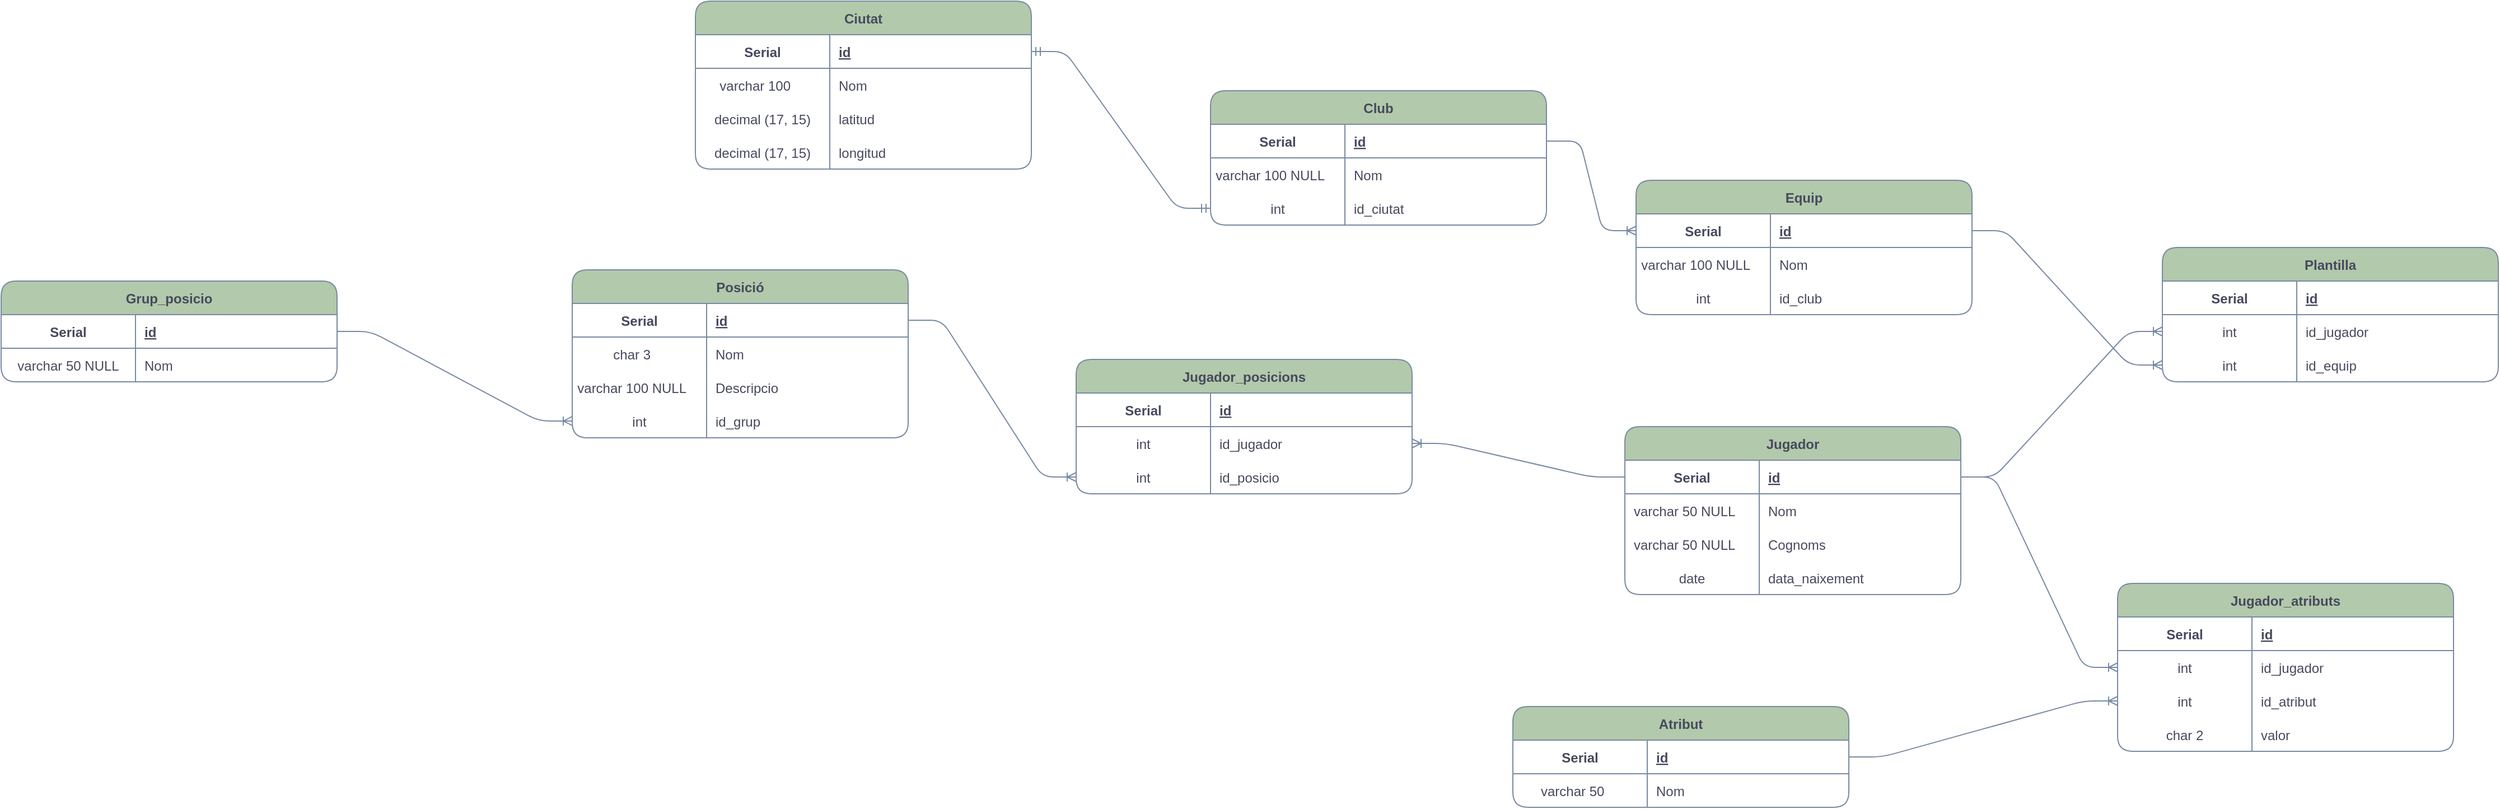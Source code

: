 <mxfile version="19.0.3" type="device"><diagram id="iE8x549Z-efhodYM-WQw" name="Pàgina-1"><mxGraphModel dx="3327" dy="1011" grid="1" gridSize="10" guides="1" tooltips="1" connect="1" arrows="1" fold="1" page="1" pageScale="1" pageWidth="827" pageHeight="1169" math="0" shadow="0"><root><mxCell id="0"/><mxCell id="1" parent="0"/><mxCell id="2q3N7xrYJSlk3j3E8uGg-1" value="Jugador" style="shape=table;startSize=30;container=1;collapsible=1;childLayout=tableLayout;fixedRows=1;rowLines=0;fontStyle=1;align=center;resizeLast=1;fillColor=#B2C9AB;strokeColor=#788AA3;fontColor=#46495D;rounded=1;" parent="1" vertex="1"><mxGeometry x="10" y="420" width="300" height="150" as="geometry"><mxRectangle x="80" y="80" width="80" height="30" as="alternateBounds"/></mxGeometry></mxCell><mxCell id="2q3N7xrYJSlk3j3E8uGg-2" value="" style="shape=tableRow;horizontal=0;startSize=0;swimlaneHead=0;swimlaneBody=0;fillColor=none;collapsible=0;dropTarget=0;points=[[0,0.5],[1,0.5]];portConstraint=eastwest;top=0;left=0;right=0;bottom=1;strokeColor=#788AA3;fontColor=#46495D;rounded=1;" parent="2q3N7xrYJSlk3j3E8uGg-1" vertex="1"><mxGeometry y="30" width="300" height="30" as="geometry"/></mxCell><mxCell id="2q3N7xrYJSlk3j3E8uGg-3" value="Serial" style="shape=partialRectangle;connectable=0;fillColor=none;top=0;left=0;bottom=0;right=0;fontStyle=1;overflow=hidden;strokeColor=#788AA3;fontColor=#46495D;rounded=1;" parent="2q3N7xrYJSlk3j3E8uGg-2" vertex="1"><mxGeometry width="120" height="30" as="geometry"><mxRectangle width="120" height="30" as="alternateBounds"/></mxGeometry></mxCell><mxCell id="2q3N7xrYJSlk3j3E8uGg-4" value="id" style="shape=partialRectangle;connectable=0;fillColor=none;top=0;left=0;bottom=0;right=0;align=left;spacingLeft=6;fontStyle=5;overflow=hidden;strokeColor=#788AA3;fontColor=#46495D;rounded=1;" parent="2q3N7xrYJSlk3j3E8uGg-2" vertex="1"><mxGeometry x="120" width="180" height="30" as="geometry"><mxRectangle width="180" height="30" as="alternateBounds"/></mxGeometry></mxCell><mxCell id="2q3N7xrYJSlk3j3E8uGg-5" value="" style="shape=tableRow;horizontal=0;startSize=0;swimlaneHead=0;swimlaneBody=0;fillColor=none;collapsible=0;dropTarget=0;points=[[0,0.5],[1,0.5]];portConstraint=eastwest;top=0;left=0;right=0;bottom=0;strokeColor=#788AA3;fontColor=#46495D;rounded=1;" parent="2q3N7xrYJSlk3j3E8uGg-1" vertex="1"><mxGeometry y="60" width="300" height="30" as="geometry"/></mxCell><mxCell id="2q3N7xrYJSlk3j3E8uGg-6" value="varchar 50 NULL    " style="shape=partialRectangle;connectable=0;fillColor=none;top=0;left=0;bottom=0;right=0;editable=1;overflow=hidden;strokeColor=#788AA3;fontColor=#46495D;rounded=1;" parent="2q3N7xrYJSlk3j3E8uGg-5" vertex="1"><mxGeometry width="120" height="30" as="geometry"><mxRectangle width="120" height="30" as="alternateBounds"/></mxGeometry></mxCell><mxCell id="2q3N7xrYJSlk3j3E8uGg-7" value="Nom" style="shape=partialRectangle;connectable=0;fillColor=none;top=0;left=0;bottom=0;right=0;align=left;spacingLeft=6;overflow=hidden;strokeColor=#788AA3;fontColor=#46495D;rounded=1;" parent="2q3N7xrYJSlk3j3E8uGg-5" vertex="1"><mxGeometry x="120" width="180" height="30" as="geometry"><mxRectangle width="180" height="30" as="alternateBounds"/></mxGeometry></mxCell><mxCell id="2q3N7xrYJSlk3j3E8uGg-8" value="" style="shape=tableRow;horizontal=0;startSize=0;swimlaneHead=0;swimlaneBody=0;fillColor=none;collapsible=0;dropTarget=0;points=[[0,0.5],[1,0.5]];portConstraint=eastwest;top=0;left=0;right=0;bottom=0;strokeColor=#788AA3;fontColor=#46495D;rounded=1;" parent="2q3N7xrYJSlk3j3E8uGg-1" vertex="1"><mxGeometry y="90" width="300" height="30" as="geometry"/></mxCell><mxCell id="2q3N7xrYJSlk3j3E8uGg-9" value="varchar 50 NULL    " style="shape=partialRectangle;connectable=0;fillColor=none;top=0;left=0;bottom=0;right=0;editable=1;overflow=hidden;strokeColor=#788AA3;fontColor=#46495D;rounded=1;" parent="2q3N7xrYJSlk3j3E8uGg-8" vertex="1"><mxGeometry width="120" height="30" as="geometry"><mxRectangle width="120" height="30" as="alternateBounds"/></mxGeometry></mxCell><mxCell id="2q3N7xrYJSlk3j3E8uGg-10" value="Cognoms" style="shape=partialRectangle;connectable=0;fillColor=none;top=0;left=0;bottom=0;right=0;align=left;spacingLeft=6;overflow=hidden;strokeColor=#788AA3;fontColor=#46495D;rounded=1;" parent="2q3N7xrYJSlk3j3E8uGg-8" vertex="1"><mxGeometry x="120" width="180" height="30" as="geometry"><mxRectangle width="180" height="30" as="alternateBounds"/></mxGeometry></mxCell><mxCell id="2q3N7xrYJSlk3j3E8uGg-20" value="" style="shape=tableRow;horizontal=0;startSize=0;swimlaneHead=0;swimlaneBody=0;fillColor=none;collapsible=0;dropTarget=0;points=[[0,0.5],[1,0.5]];portConstraint=eastwest;top=0;left=0;right=0;bottom=0;strokeColor=#788AA3;fontColor=#46495D;rounded=1;" parent="2q3N7xrYJSlk3j3E8uGg-1" vertex="1"><mxGeometry y="120" width="300" height="30" as="geometry"/></mxCell><mxCell id="2q3N7xrYJSlk3j3E8uGg-21" value="date" style="shape=partialRectangle;connectable=0;fillColor=none;top=0;left=0;bottom=0;right=0;editable=1;overflow=hidden;strokeColor=#788AA3;fontColor=#46495D;rounded=1;" parent="2q3N7xrYJSlk3j3E8uGg-20" vertex="1"><mxGeometry width="120" height="30" as="geometry"><mxRectangle width="120" height="30" as="alternateBounds"/></mxGeometry></mxCell><mxCell id="2q3N7xrYJSlk3j3E8uGg-22" value="data_naixement" style="shape=partialRectangle;connectable=0;fillColor=none;top=0;left=0;bottom=0;right=0;align=left;spacingLeft=6;overflow=hidden;strokeColor=#788AA3;fontColor=#46495D;rounded=1;" parent="2q3N7xrYJSlk3j3E8uGg-20" vertex="1"><mxGeometry x="120" width="180" height="30" as="geometry"><mxRectangle width="180" height="30" as="alternateBounds"/></mxGeometry></mxCell><mxCell id="2q3N7xrYJSlk3j3E8uGg-39" value="Equip" style="shape=table;startSize=30;container=1;collapsible=1;childLayout=tableLayout;fixedRows=1;rowLines=0;fontStyle=1;align=center;resizeLast=1;fillColor=#B2C9AB;strokeColor=#788AA3;fontColor=#46495D;rounded=1;" parent="1" vertex="1"><mxGeometry x="20" y="200" width="300" height="120" as="geometry"><mxRectangle x="80" y="80" width="80" height="30" as="alternateBounds"/></mxGeometry></mxCell><mxCell id="2q3N7xrYJSlk3j3E8uGg-40" value="" style="shape=tableRow;horizontal=0;startSize=0;swimlaneHead=0;swimlaneBody=0;fillColor=none;collapsible=0;dropTarget=0;points=[[0,0.5],[1,0.5]];portConstraint=eastwest;top=0;left=0;right=0;bottom=1;strokeColor=#788AA3;fontColor=#46495D;rounded=1;" parent="2q3N7xrYJSlk3j3E8uGg-39" vertex="1"><mxGeometry y="30" width="300" height="30" as="geometry"/></mxCell><mxCell id="2q3N7xrYJSlk3j3E8uGg-41" value="Serial" style="shape=partialRectangle;connectable=0;fillColor=none;top=0;left=0;bottom=0;right=0;fontStyle=1;overflow=hidden;strokeColor=#788AA3;fontColor=#46495D;rounded=1;" parent="2q3N7xrYJSlk3j3E8uGg-40" vertex="1"><mxGeometry width="120" height="30" as="geometry"><mxRectangle width="120" height="30" as="alternateBounds"/></mxGeometry></mxCell><mxCell id="2q3N7xrYJSlk3j3E8uGg-42" value="id" style="shape=partialRectangle;connectable=0;fillColor=none;top=0;left=0;bottom=0;right=0;align=left;spacingLeft=6;fontStyle=5;overflow=hidden;strokeColor=#788AA3;fontColor=#46495D;rounded=1;" parent="2q3N7xrYJSlk3j3E8uGg-40" vertex="1"><mxGeometry x="120" width="180" height="30" as="geometry"><mxRectangle width="180" height="30" as="alternateBounds"/></mxGeometry></mxCell><mxCell id="2q3N7xrYJSlk3j3E8uGg-43" value="" style="shape=tableRow;horizontal=0;startSize=0;swimlaneHead=0;swimlaneBody=0;fillColor=none;collapsible=0;dropTarget=0;points=[[0,0.5],[1,0.5]];portConstraint=eastwest;top=0;left=0;right=0;bottom=0;strokeColor=#788AA3;fontColor=#46495D;rounded=1;" parent="2q3N7xrYJSlk3j3E8uGg-39" vertex="1"><mxGeometry y="60" width="300" height="30" as="geometry"/></mxCell><mxCell id="2q3N7xrYJSlk3j3E8uGg-44" value="varchar 100 NULL    " style="shape=partialRectangle;connectable=0;fillColor=none;top=0;left=0;bottom=0;right=0;editable=1;overflow=hidden;strokeColor=#788AA3;fontColor=#46495D;rounded=1;" parent="2q3N7xrYJSlk3j3E8uGg-43" vertex="1"><mxGeometry width="120" height="30" as="geometry"><mxRectangle width="120" height="30" as="alternateBounds"/></mxGeometry></mxCell><mxCell id="2q3N7xrYJSlk3j3E8uGg-45" value="Nom" style="shape=partialRectangle;connectable=0;fillColor=none;top=0;left=0;bottom=0;right=0;align=left;spacingLeft=6;overflow=hidden;strokeColor=#788AA3;fontColor=#46495D;rounded=1;" parent="2q3N7xrYJSlk3j3E8uGg-43" vertex="1"><mxGeometry x="120" width="180" height="30" as="geometry"><mxRectangle width="180" height="30" as="alternateBounds"/></mxGeometry></mxCell><mxCell id="2q3N7xrYJSlk3j3E8uGg-46" value="" style="shape=tableRow;horizontal=0;startSize=0;swimlaneHead=0;swimlaneBody=0;fillColor=none;collapsible=0;dropTarget=0;points=[[0,0.5],[1,0.5]];portConstraint=eastwest;top=0;left=0;right=0;bottom=0;strokeColor=#788AA3;fontColor=#46495D;rounded=1;" parent="2q3N7xrYJSlk3j3E8uGg-39" vertex="1"><mxGeometry y="90" width="300" height="30" as="geometry"/></mxCell><mxCell id="2q3N7xrYJSlk3j3E8uGg-47" value="int" style="shape=partialRectangle;connectable=0;fillColor=none;top=0;left=0;bottom=0;right=0;editable=1;overflow=hidden;strokeColor=#788AA3;fontColor=#46495D;rounded=1;" parent="2q3N7xrYJSlk3j3E8uGg-46" vertex="1"><mxGeometry width="120" height="30" as="geometry"><mxRectangle width="120" height="30" as="alternateBounds"/></mxGeometry></mxCell><mxCell id="2q3N7xrYJSlk3j3E8uGg-48" value="id_club" style="shape=partialRectangle;connectable=0;fillColor=none;top=0;left=0;bottom=0;right=0;align=left;spacingLeft=6;overflow=hidden;strokeColor=#788AA3;fontColor=#46495D;rounded=1;" parent="2q3N7xrYJSlk3j3E8uGg-46" vertex="1"><mxGeometry x="120" width="180" height="30" as="geometry"><mxRectangle width="180" height="30" as="alternateBounds"/></mxGeometry></mxCell><mxCell id="2q3N7xrYJSlk3j3E8uGg-55" value="Club" style="shape=table;startSize=30;container=1;collapsible=1;childLayout=tableLayout;fixedRows=1;rowLines=0;fontStyle=1;align=center;resizeLast=1;fillColor=#B2C9AB;strokeColor=#788AA3;fontColor=#46495D;rounded=1;" parent="1" vertex="1"><mxGeometry x="-360" y="120" width="300" height="120" as="geometry"><mxRectangle x="80" y="80" width="80" height="30" as="alternateBounds"/></mxGeometry></mxCell><mxCell id="2q3N7xrYJSlk3j3E8uGg-56" value="" style="shape=tableRow;horizontal=0;startSize=0;swimlaneHead=0;swimlaneBody=0;fillColor=none;collapsible=0;dropTarget=0;points=[[0,0.5],[1,0.5]];portConstraint=eastwest;top=0;left=0;right=0;bottom=1;strokeColor=#788AA3;fontColor=#46495D;rounded=1;" parent="2q3N7xrYJSlk3j3E8uGg-55" vertex="1"><mxGeometry y="30" width="300" height="30" as="geometry"/></mxCell><mxCell id="2q3N7xrYJSlk3j3E8uGg-57" value="Serial" style="shape=partialRectangle;connectable=0;fillColor=none;top=0;left=0;bottom=0;right=0;fontStyle=1;overflow=hidden;strokeColor=#788AA3;fontColor=#46495D;rounded=1;" parent="2q3N7xrYJSlk3j3E8uGg-56" vertex="1"><mxGeometry width="120" height="30" as="geometry"><mxRectangle width="120" height="30" as="alternateBounds"/></mxGeometry></mxCell><mxCell id="2q3N7xrYJSlk3j3E8uGg-58" value="id" style="shape=partialRectangle;connectable=0;fillColor=none;top=0;left=0;bottom=0;right=0;align=left;spacingLeft=6;fontStyle=5;overflow=hidden;strokeColor=#788AA3;fontColor=#46495D;rounded=1;" parent="2q3N7xrYJSlk3j3E8uGg-56" vertex="1"><mxGeometry x="120" width="180" height="30" as="geometry"><mxRectangle width="180" height="30" as="alternateBounds"/></mxGeometry></mxCell><mxCell id="2q3N7xrYJSlk3j3E8uGg-59" value="" style="shape=tableRow;horizontal=0;startSize=0;swimlaneHead=0;swimlaneBody=0;fillColor=none;collapsible=0;dropTarget=0;points=[[0,0.5],[1,0.5]];portConstraint=eastwest;top=0;left=0;right=0;bottom=0;strokeColor=#788AA3;fontColor=#46495D;rounded=1;" parent="2q3N7xrYJSlk3j3E8uGg-55" vertex="1"><mxGeometry y="60" width="300" height="30" as="geometry"/></mxCell><mxCell id="2q3N7xrYJSlk3j3E8uGg-60" value="varchar 100 NULL    " style="shape=partialRectangle;connectable=0;fillColor=none;top=0;left=0;bottom=0;right=0;editable=1;overflow=hidden;strokeColor=#788AA3;fontColor=#46495D;rounded=1;" parent="2q3N7xrYJSlk3j3E8uGg-59" vertex="1"><mxGeometry width="120" height="30" as="geometry"><mxRectangle width="120" height="30" as="alternateBounds"/></mxGeometry></mxCell><mxCell id="2q3N7xrYJSlk3j3E8uGg-61" value="Nom" style="shape=partialRectangle;connectable=0;fillColor=none;top=0;left=0;bottom=0;right=0;align=left;spacingLeft=6;overflow=hidden;strokeColor=#788AA3;fontColor=#46495D;rounded=1;" parent="2q3N7xrYJSlk3j3E8uGg-59" vertex="1"><mxGeometry x="120" width="180" height="30" as="geometry"><mxRectangle width="180" height="30" as="alternateBounds"/></mxGeometry></mxCell><mxCell id="2q3N7xrYJSlk3j3E8uGg-62" value="" style="shape=tableRow;horizontal=0;startSize=0;swimlaneHead=0;swimlaneBody=0;fillColor=none;collapsible=0;dropTarget=0;points=[[0,0.5],[1,0.5]];portConstraint=eastwest;top=0;left=0;right=0;bottom=0;strokeColor=#788AA3;fontColor=#46495D;rounded=1;" parent="2q3N7xrYJSlk3j3E8uGg-55" vertex="1"><mxGeometry y="90" width="300" height="30" as="geometry"/></mxCell><mxCell id="2q3N7xrYJSlk3j3E8uGg-63" value="int" style="shape=partialRectangle;connectable=0;fillColor=none;top=0;left=0;bottom=0;right=0;editable=1;overflow=hidden;strokeColor=#788AA3;fontColor=#46495D;rounded=1;" parent="2q3N7xrYJSlk3j3E8uGg-62" vertex="1"><mxGeometry width="120" height="30" as="geometry"><mxRectangle width="120" height="30" as="alternateBounds"/></mxGeometry></mxCell><mxCell id="2q3N7xrYJSlk3j3E8uGg-64" value="id_ciutat" style="shape=partialRectangle;connectable=0;fillColor=none;top=0;left=0;bottom=0;right=0;align=left;spacingLeft=6;overflow=hidden;strokeColor=#788AA3;fontColor=#46495D;rounded=1;" parent="2q3N7xrYJSlk3j3E8uGg-62" vertex="1"><mxGeometry x="120" width="180" height="30" as="geometry"><mxRectangle width="180" height="30" as="alternateBounds"/></mxGeometry></mxCell><mxCell id="2q3N7xrYJSlk3j3E8uGg-65" value="Plantilla" style="shape=table;startSize=30;container=1;collapsible=1;childLayout=tableLayout;fixedRows=1;rowLines=0;fontStyle=1;align=center;resizeLast=1;fillColor=#B2C9AB;strokeColor=#788AA3;fontColor=#46495D;rounded=1;" parent="1" vertex="1"><mxGeometry x="490" y="260" width="300" height="120" as="geometry"><mxRectangle x="80" y="80" width="80" height="30" as="alternateBounds"/></mxGeometry></mxCell><mxCell id="2q3N7xrYJSlk3j3E8uGg-66" value="" style="shape=tableRow;horizontal=0;startSize=0;swimlaneHead=0;swimlaneBody=0;fillColor=none;collapsible=0;dropTarget=0;points=[[0,0.5],[1,0.5]];portConstraint=eastwest;top=0;left=0;right=0;bottom=1;strokeColor=#788AA3;fontColor=#46495D;rounded=1;" parent="2q3N7xrYJSlk3j3E8uGg-65" vertex="1"><mxGeometry y="30" width="300" height="30" as="geometry"/></mxCell><mxCell id="2q3N7xrYJSlk3j3E8uGg-67" value="Serial" style="shape=partialRectangle;connectable=0;fillColor=none;top=0;left=0;bottom=0;right=0;fontStyle=1;overflow=hidden;strokeColor=#788AA3;fontColor=#46495D;rounded=1;" parent="2q3N7xrYJSlk3j3E8uGg-66" vertex="1"><mxGeometry width="120" height="30" as="geometry"><mxRectangle width="120" height="30" as="alternateBounds"/></mxGeometry></mxCell><mxCell id="2q3N7xrYJSlk3j3E8uGg-68" value="id" style="shape=partialRectangle;connectable=0;fillColor=none;top=0;left=0;bottom=0;right=0;align=left;spacingLeft=6;fontStyle=5;overflow=hidden;strokeColor=#788AA3;fontColor=#46495D;rounded=1;" parent="2q3N7xrYJSlk3j3E8uGg-66" vertex="1"><mxGeometry x="120" width="180" height="30" as="geometry"><mxRectangle width="180" height="30" as="alternateBounds"/></mxGeometry></mxCell><mxCell id="2q3N7xrYJSlk3j3E8uGg-72" value="" style="shape=tableRow;horizontal=0;startSize=0;swimlaneHead=0;swimlaneBody=0;fillColor=none;collapsible=0;dropTarget=0;points=[[0,0.5],[1,0.5]];portConstraint=eastwest;top=0;left=0;right=0;bottom=0;strokeColor=#788AA3;fontColor=#46495D;rounded=1;" parent="2q3N7xrYJSlk3j3E8uGg-65" vertex="1"><mxGeometry y="60" width="300" height="30" as="geometry"/></mxCell><mxCell id="2q3N7xrYJSlk3j3E8uGg-73" value="int" style="shape=partialRectangle;connectable=0;fillColor=none;top=0;left=0;bottom=0;right=0;editable=1;overflow=hidden;strokeColor=#788AA3;fontColor=#46495D;rounded=1;" parent="2q3N7xrYJSlk3j3E8uGg-72" vertex="1"><mxGeometry width="120" height="30" as="geometry"><mxRectangle width="120" height="30" as="alternateBounds"/></mxGeometry></mxCell><mxCell id="2q3N7xrYJSlk3j3E8uGg-74" value="id_jugador" style="shape=partialRectangle;connectable=0;fillColor=none;top=0;left=0;bottom=0;right=0;align=left;spacingLeft=6;overflow=hidden;strokeColor=#788AA3;fontColor=#46495D;rounded=1;" parent="2q3N7xrYJSlk3j3E8uGg-72" vertex="1"><mxGeometry x="120" width="180" height="30" as="geometry"><mxRectangle width="180" height="30" as="alternateBounds"/></mxGeometry></mxCell><mxCell id="2q3N7xrYJSlk3j3E8uGg-75" value="" style="shape=tableRow;horizontal=0;startSize=0;swimlaneHead=0;swimlaneBody=0;fillColor=none;collapsible=0;dropTarget=0;points=[[0,0.5],[1,0.5]];portConstraint=eastwest;top=0;left=0;right=0;bottom=0;strokeColor=#788AA3;fontColor=#46495D;rounded=1;" parent="2q3N7xrYJSlk3j3E8uGg-65" vertex="1"><mxGeometry y="90" width="300" height="30" as="geometry"/></mxCell><mxCell id="2q3N7xrYJSlk3j3E8uGg-76" value="int" style="shape=partialRectangle;connectable=0;fillColor=none;top=0;left=0;bottom=0;right=0;editable=1;overflow=hidden;strokeColor=#788AA3;fontColor=#46495D;rounded=1;" parent="2q3N7xrYJSlk3j3E8uGg-75" vertex="1"><mxGeometry width="120" height="30" as="geometry"><mxRectangle width="120" height="30" as="alternateBounds"/></mxGeometry></mxCell><mxCell id="2q3N7xrYJSlk3j3E8uGg-77" value="id_equip" style="shape=partialRectangle;connectable=0;fillColor=none;top=0;left=0;bottom=0;right=0;align=left;spacingLeft=6;overflow=hidden;strokeColor=#788AA3;fontColor=#46495D;rounded=1;" parent="2q3N7xrYJSlk3j3E8uGg-75" vertex="1"><mxGeometry x="120" width="180" height="30" as="geometry"><mxRectangle width="180" height="30" as="alternateBounds"/></mxGeometry></mxCell><mxCell id="2q3N7xrYJSlk3j3E8uGg-78" value="" style="edgeStyle=entityRelationEdgeStyle;fontSize=12;html=1;endArrow=ERoneToMany;rounded=1;exitX=1;exitY=0.5;exitDx=0;exitDy=0;entryX=0;entryY=0.5;entryDx=0;entryDy=0;strokeColor=#788AA3;fontColor=#46495D;" parent="1" source="2q3N7xrYJSlk3j3E8uGg-2" target="2q3N7xrYJSlk3j3E8uGg-72" edge="1"><mxGeometry width="100" height="100" relative="1" as="geometry"><mxPoint x="450" y="390" as="sourcePoint"/><mxPoint x="480" y="380" as="targetPoint"/></mxGeometry></mxCell><mxCell id="2q3N7xrYJSlk3j3E8uGg-79" value="" style="edgeStyle=entityRelationEdgeStyle;fontSize=12;html=1;endArrow=ERoneToMany;rounded=1;exitX=1;exitY=0.5;exitDx=0;exitDy=0;entryX=0;entryY=0.5;entryDx=0;entryDy=0;strokeColor=#788AA3;fontColor=#46495D;" parent="1" source="2q3N7xrYJSlk3j3E8uGg-40" target="2q3N7xrYJSlk3j3E8uGg-75" edge="1"><mxGeometry width="100" height="100" relative="1" as="geometry"><mxPoint x="450" y="390" as="sourcePoint"/><mxPoint x="580" y="300" as="targetPoint"/></mxGeometry></mxCell><mxCell id="2q3N7xrYJSlk3j3E8uGg-81" value="" style="edgeStyle=entityRelationEdgeStyle;fontSize=12;html=1;endArrow=ERoneToMany;rounded=1;entryX=0;entryY=0.5;entryDx=0;entryDy=0;exitX=1;exitY=0.5;exitDx=0;exitDy=0;strokeColor=#788AA3;fontColor=#46495D;" parent="1" source="2q3N7xrYJSlk3j3E8uGg-56" target="2q3N7xrYJSlk3j3E8uGg-40" edge="1"><mxGeometry width="100" height="100" relative="1" as="geometry"><mxPoint y="510" as="sourcePoint"/><mxPoint x="450" y="300" as="targetPoint"/></mxGeometry></mxCell><mxCell id="2q3N7xrYJSlk3j3E8uGg-82" value="Ciutat" style="shape=table;startSize=30;container=1;collapsible=1;childLayout=tableLayout;fixedRows=1;rowLines=0;fontStyle=1;align=center;resizeLast=1;fillColor=#B2C9AB;strokeColor=#788AA3;fontColor=#46495D;rounded=1;" parent="1" vertex="1"><mxGeometry x="-820" y="40" width="300" height="150" as="geometry"><mxRectangle x="80" y="80" width="80" height="30" as="alternateBounds"/></mxGeometry></mxCell><mxCell id="2q3N7xrYJSlk3j3E8uGg-83" value="" style="shape=tableRow;horizontal=0;startSize=0;swimlaneHead=0;swimlaneBody=0;fillColor=none;collapsible=0;dropTarget=0;points=[[0,0.5],[1,0.5]];portConstraint=eastwest;top=0;left=0;right=0;bottom=1;strokeColor=#788AA3;fontColor=#46495D;rounded=1;" parent="2q3N7xrYJSlk3j3E8uGg-82" vertex="1"><mxGeometry y="30" width="300" height="30" as="geometry"/></mxCell><mxCell id="2q3N7xrYJSlk3j3E8uGg-84" value="Serial" style="shape=partialRectangle;connectable=0;fillColor=none;top=0;left=0;bottom=0;right=0;fontStyle=1;overflow=hidden;strokeColor=#788AA3;fontColor=#46495D;rounded=1;" parent="2q3N7xrYJSlk3j3E8uGg-83" vertex="1"><mxGeometry width="120" height="30" as="geometry"><mxRectangle width="120" height="30" as="alternateBounds"/></mxGeometry></mxCell><mxCell id="2q3N7xrYJSlk3j3E8uGg-85" value="id" style="shape=partialRectangle;connectable=0;fillColor=none;top=0;left=0;bottom=0;right=0;align=left;spacingLeft=6;fontStyle=5;overflow=hidden;strokeColor=#788AA3;fontColor=#46495D;rounded=1;" parent="2q3N7xrYJSlk3j3E8uGg-83" vertex="1"><mxGeometry x="120" width="180" height="30" as="geometry"><mxRectangle width="180" height="30" as="alternateBounds"/></mxGeometry></mxCell><mxCell id="2q3N7xrYJSlk3j3E8uGg-86" value="" style="shape=tableRow;horizontal=0;startSize=0;swimlaneHead=0;swimlaneBody=0;fillColor=none;collapsible=0;dropTarget=0;points=[[0,0.5],[1,0.5]];portConstraint=eastwest;top=0;left=0;right=0;bottom=0;strokeColor=#788AA3;fontColor=#46495D;rounded=1;" parent="2q3N7xrYJSlk3j3E8uGg-82" vertex="1"><mxGeometry y="60" width="300" height="30" as="geometry"/></mxCell><mxCell id="2q3N7xrYJSlk3j3E8uGg-87" value="varchar 100    " style="shape=partialRectangle;connectable=0;fillColor=none;top=0;left=0;bottom=0;right=0;editable=1;overflow=hidden;strokeColor=#788AA3;fontColor=#46495D;rounded=1;" parent="2q3N7xrYJSlk3j3E8uGg-86" vertex="1"><mxGeometry width="120" height="30" as="geometry"><mxRectangle width="120" height="30" as="alternateBounds"/></mxGeometry></mxCell><mxCell id="2q3N7xrYJSlk3j3E8uGg-88" value="Nom" style="shape=partialRectangle;connectable=0;fillColor=none;top=0;left=0;bottom=0;right=0;align=left;spacingLeft=6;overflow=hidden;strokeColor=#788AA3;fontColor=#46495D;rounded=1;" parent="2q3N7xrYJSlk3j3E8uGg-86" vertex="1"><mxGeometry x="120" width="180" height="30" as="geometry"><mxRectangle width="180" height="30" as="alternateBounds"/></mxGeometry></mxCell><mxCell id="2q3N7xrYJSlk3j3E8uGg-92" value="" style="shape=tableRow;horizontal=0;startSize=0;swimlaneHead=0;swimlaneBody=0;fillColor=none;collapsible=0;dropTarget=0;points=[[0,0.5],[1,0.5]];portConstraint=eastwest;top=0;left=0;right=0;bottom=0;strokeColor=#788AA3;fontColor=#46495D;rounded=1;" parent="2q3N7xrYJSlk3j3E8uGg-82" vertex="1"><mxGeometry y="90" width="300" height="30" as="geometry"/></mxCell><mxCell id="2q3N7xrYJSlk3j3E8uGg-93" value="decimal (17, 15)" style="shape=partialRectangle;connectable=0;fillColor=none;top=0;left=0;bottom=0;right=0;editable=1;overflow=hidden;strokeColor=#788AA3;fontColor=#46495D;rounded=1;" parent="2q3N7xrYJSlk3j3E8uGg-92" vertex="1"><mxGeometry width="120" height="30" as="geometry"><mxRectangle width="120" height="30" as="alternateBounds"/></mxGeometry></mxCell><mxCell id="2q3N7xrYJSlk3j3E8uGg-94" value="latitud" style="shape=partialRectangle;connectable=0;fillColor=none;top=0;left=0;bottom=0;right=0;align=left;spacingLeft=6;overflow=hidden;strokeColor=#788AA3;fontColor=#46495D;rounded=1;" parent="2q3N7xrYJSlk3j3E8uGg-92" vertex="1"><mxGeometry x="120" width="180" height="30" as="geometry"><mxRectangle width="180" height="30" as="alternateBounds"/></mxGeometry></mxCell><mxCell id="2q3N7xrYJSlk3j3E8uGg-89" value="" style="shape=tableRow;horizontal=0;startSize=0;swimlaneHead=0;swimlaneBody=0;fillColor=none;collapsible=0;dropTarget=0;points=[[0,0.5],[1,0.5]];portConstraint=eastwest;top=0;left=0;right=0;bottom=0;strokeColor=#788AA3;fontColor=#46495D;rounded=1;" parent="2q3N7xrYJSlk3j3E8uGg-82" vertex="1"><mxGeometry y="120" width="300" height="30" as="geometry"/></mxCell><mxCell id="2q3N7xrYJSlk3j3E8uGg-90" value="decimal (17, 15)" style="shape=partialRectangle;connectable=0;fillColor=none;top=0;left=0;bottom=0;right=0;editable=1;overflow=hidden;strokeColor=#788AA3;fontColor=#46495D;rounded=1;" parent="2q3N7xrYJSlk3j3E8uGg-89" vertex="1"><mxGeometry width="120" height="30" as="geometry"><mxRectangle width="120" height="30" as="alternateBounds"/></mxGeometry></mxCell><mxCell id="2q3N7xrYJSlk3j3E8uGg-91" value="longitud" style="shape=partialRectangle;connectable=0;fillColor=none;top=0;left=0;bottom=0;right=0;align=left;spacingLeft=6;overflow=hidden;strokeColor=#788AA3;fontColor=#46495D;rounded=1;" parent="2q3N7xrYJSlk3j3E8uGg-89" vertex="1"><mxGeometry x="120" width="180" height="30" as="geometry"><mxRectangle width="180" height="30" as="alternateBounds"/></mxGeometry></mxCell><mxCell id="2q3N7xrYJSlk3j3E8uGg-96" value="" style="edgeStyle=entityRelationEdgeStyle;fontSize=12;html=1;endArrow=ERmandOne;startArrow=ERmandOne;rounded=1;entryX=1;entryY=0.5;entryDx=0;entryDy=0;exitX=0;exitY=0.5;exitDx=0;exitDy=0;strokeColor=#788AA3;fontColor=#46495D;" parent="1" source="2q3N7xrYJSlk3j3E8uGg-62" target="2q3N7xrYJSlk3j3E8uGg-83" edge="1"><mxGeometry width="100" height="100" relative="1" as="geometry"><mxPoint x="110" y="460" as="sourcePoint"/><mxPoint x="210" y="360" as="targetPoint"/></mxGeometry></mxCell><mxCell id="Huc_MbrzOnvyqCTYocrY-1" value="Posició" style="shape=table;startSize=30;container=1;collapsible=1;childLayout=tableLayout;fixedRows=1;rowLines=0;fontStyle=1;align=center;resizeLast=1;fillColor=#B2C9AB;strokeColor=#788AA3;fontColor=#46495D;rounded=1;" vertex="1" parent="1"><mxGeometry x="-930" y="280" width="300" height="150" as="geometry"><mxRectangle x="80" y="80" width="80" height="30" as="alternateBounds"/></mxGeometry></mxCell><mxCell id="Huc_MbrzOnvyqCTYocrY-2" value="" style="shape=tableRow;horizontal=0;startSize=0;swimlaneHead=0;swimlaneBody=0;fillColor=none;collapsible=0;dropTarget=0;points=[[0,0.5],[1,0.5]];portConstraint=eastwest;top=0;left=0;right=0;bottom=1;strokeColor=#788AA3;fontColor=#46495D;rounded=1;" vertex="1" parent="Huc_MbrzOnvyqCTYocrY-1"><mxGeometry y="30" width="300" height="30" as="geometry"/></mxCell><mxCell id="Huc_MbrzOnvyqCTYocrY-3" value="Serial" style="shape=partialRectangle;connectable=0;fillColor=none;top=0;left=0;bottom=0;right=0;fontStyle=1;overflow=hidden;strokeColor=#788AA3;fontColor=#46495D;rounded=1;" vertex="1" parent="Huc_MbrzOnvyqCTYocrY-2"><mxGeometry width="120" height="30" as="geometry"><mxRectangle width="120" height="30" as="alternateBounds"/></mxGeometry></mxCell><mxCell id="Huc_MbrzOnvyqCTYocrY-4" value="id" style="shape=partialRectangle;connectable=0;fillColor=none;top=0;left=0;bottom=0;right=0;align=left;spacingLeft=6;fontStyle=5;overflow=hidden;strokeColor=#788AA3;fontColor=#46495D;rounded=1;" vertex="1" parent="Huc_MbrzOnvyqCTYocrY-2"><mxGeometry x="120" width="180" height="30" as="geometry"><mxRectangle width="180" height="30" as="alternateBounds"/></mxGeometry></mxCell><mxCell id="Huc_MbrzOnvyqCTYocrY-5" value="" style="shape=tableRow;horizontal=0;startSize=0;swimlaneHead=0;swimlaneBody=0;fillColor=none;collapsible=0;dropTarget=0;points=[[0,0.5],[1,0.5]];portConstraint=eastwest;top=0;left=0;right=0;bottom=0;strokeColor=#788AA3;fontColor=#46495D;rounded=1;" vertex="1" parent="Huc_MbrzOnvyqCTYocrY-1"><mxGeometry y="60" width="300" height="30" as="geometry"/></mxCell><mxCell id="Huc_MbrzOnvyqCTYocrY-6" value="char 3    " style="shape=partialRectangle;connectable=0;fillColor=none;top=0;left=0;bottom=0;right=0;editable=1;overflow=hidden;strokeColor=#788AA3;fontColor=#46495D;rounded=1;" vertex="1" parent="Huc_MbrzOnvyqCTYocrY-5"><mxGeometry width="120" height="30" as="geometry"><mxRectangle width="120" height="30" as="alternateBounds"/></mxGeometry></mxCell><mxCell id="Huc_MbrzOnvyqCTYocrY-7" value="Nom" style="shape=partialRectangle;connectable=0;fillColor=none;top=0;left=0;bottom=0;right=0;align=left;spacingLeft=6;overflow=hidden;strokeColor=#788AA3;fontColor=#46495D;rounded=1;" vertex="1" parent="Huc_MbrzOnvyqCTYocrY-5"><mxGeometry x="120" width="180" height="30" as="geometry"><mxRectangle width="180" height="30" as="alternateBounds"/></mxGeometry></mxCell><mxCell id="Huc_MbrzOnvyqCTYocrY-26" value="" style="shape=tableRow;horizontal=0;startSize=0;swimlaneHead=0;swimlaneBody=0;fillColor=none;collapsible=0;dropTarget=0;points=[[0,0.5],[1,0.5]];portConstraint=eastwest;top=0;left=0;right=0;bottom=0;strokeColor=#788AA3;fontColor=#46495D;rounded=1;" vertex="1" parent="Huc_MbrzOnvyqCTYocrY-1"><mxGeometry y="90" width="300" height="30" as="geometry"/></mxCell><mxCell id="Huc_MbrzOnvyqCTYocrY-27" value="varchar 100 NULL    " style="shape=partialRectangle;connectable=0;fillColor=none;top=0;left=0;bottom=0;right=0;editable=1;overflow=hidden;strokeColor=#788AA3;fontColor=#46495D;rounded=1;" vertex="1" parent="Huc_MbrzOnvyqCTYocrY-26"><mxGeometry width="120" height="30" as="geometry"><mxRectangle width="120" height="30" as="alternateBounds"/></mxGeometry></mxCell><mxCell id="Huc_MbrzOnvyqCTYocrY-28" value="Descripcio" style="shape=partialRectangle;connectable=0;fillColor=none;top=0;left=0;bottom=0;right=0;align=left;spacingLeft=6;overflow=hidden;strokeColor=#788AA3;fontColor=#46495D;rounded=1;" vertex="1" parent="Huc_MbrzOnvyqCTYocrY-26"><mxGeometry x="120" width="180" height="30" as="geometry"><mxRectangle width="180" height="30" as="alternateBounds"/></mxGeometry></mxCell><mxCell id="Huc_MbrzOnvyqCTYocrY-8" value="" style="shape=tableRow;horizontal=0;startSize=0;swimlaneHead=0;swimlaneBody=0;fillColor=none;collapsible=0;dropTarget=0;points=[[0,0.5],[1,0.5]];portConstraint=eastwest;top=0;left=0;right=0;bottom=0;strokeColor=#788AA3;fontColor=#46495D;rounded=1;" vertex="1" parent="Huc_MbrzOnvyqCTYocrY-1"><mxGeometry y="120" width="300" height="30" as="geometry"/></mxCell><mxCell id="Huc_MbrzOnvyqCTYocrY-9" value="int" style="shape=partialRectangle;connectable=0;fillColor=none;top=0;left=0;bottom=0;right=0;editable=1;overflow=hidden;strokeColor=#788AA3;fontColor=#46495D;rounded=1;" vertex="1" parent="Huc_MbrzOnvyqCTYocrY-8"><mxGeometry width="120" height="30" as="geometry"><mxRectangle width="120" height="30" as="alternateBounds"/></mxGeometry></mxCell><mxCell id="Huc_MbrzOnvyqCTYocrY-10" value="id_grup" style="shape=partialRectangle;connectable=0;fillColor=none;top=0;left=0;bottom=0;right=0;align=left;spacingLeft=6;overflow=hidden;strokeColor=#788AA3;fontColor=#46495D;rounded=1;" vertex="1" parent="Huc_MbrzOnvyqCTYocrY-8"><mxGeometry x="120" width="180" height="30" as="geometry"><mxRectangle width="180" height="30" as="alternateBounds"/></mxGeometry></mxCell><mxCell id="Huc_MbrzOnvyqCTYocrY-14" value="Jugador_posicions" style="shape=table;startSize=30;container=1;collapsible=1;childLayout=tableLayout;fixedRows=1;rowLines=0;fontStyle=1;align=center;resizeLast=1;fillColor=#B2C9AB;strokeColor=#788AA3;fontColor=#46495D;rounded=1;" vertex="1" parent="1"><mxGeometry x="-480" y="360" width="300" height="120" as="geometry"><mxRectangle x="80" y="80" width="80" height="30" as="alternateBounds"/></mxGeometry></mxCell><mxCell id="Huc_MbrzOnvyqCTYocrY-15" value="" style="shape=tableRow;horizontal=0;startSize=0;swimlaneHead=0;swimlaneBody=0;fillColor=none;collapsible=0;dropTarget=0;points=[[0,0.5],[1,0.5]];portConstraint=eastwest;top=0;left=0;right=0;bottom=1;strokeColor=#788AA3;fontColor=#46495D;rounded=1;" vertex="1" parent="Huc_MbrzOnvyqCTYocrY-14"><mxGeometry y="30" width="300" height="30" as="geometry"/></mxCell><mxCell id="Huc_MbrzOnvyqCTYocrY-16" value="Serial" style="shape=partialRectangle;connectable=0;fillColor=none;top=0;left=0;bottom=0;right=0;fontStyle=1;overflow=hidden;strokeColor=#788AA3;fontColor=#46495D;rounded=1;" vertex="1" parent="Huc_MbrzOnvyqCTYocrY-15"><mxGeometry width="120" height="30" as="geometry"><mxRectangle width="120" height="30" as="alternateBounds"/></mxGeometry></mxCell><mxCell id="Huc_MbrzOnvyqCTYocrY-17" value="id" style="shape=partialRectangle;connectable=0;fillColor=none;top=0;left=0;bottom=0;right=0;align=left;spacingLeft=6;fontStyle=5;overflow=hidden;strokeColor=#788AA3;fontColor=#46495D;rounded=1;" vertex="1" parent="Huc_MbrzOnvyqCTYocrY-15"><mxGeometry x="120" width="180" height="30" as="geometry"><mxRectangle width="180" height="30" as="alternateBounds"/></mxGeometry></mxCell><mxCell id="Huc_MbrzOnvyqCTYocrY-18" value="" style="shape=tableRow;horizontal=0;startSize=0;swimlaneHead=0;swimlaneBody=0;fillColor=none;collapsible=0;dropTarget=0;points=[[0,0.5],[1,0.5]];portConstraint=eastwest;top=0;left=0;right=0;bottom=0;strokeColor=#788AA3;fontColor=#46495D;rounded=1;" vertex="1" parent="Huc_MbrzOnvyqCTYocrY-14"><mxGeometry y="60" width="300" height="30" as="geometry"/></mxCell><mxCell id="Huc_MbrzOnvyqCTYocrY-19" value="int" style="shape=partialRectangle;connectable=0;fillColor=none;top=0;left=0;bottom=0;right=0;editable=1;overflow=hidden;strokeColor=#788AA3;fontColor=#46495D;rounded=1;" vertex="1" parent="Huc_MbrzOnvyqCTYocrY-18"><mxGeometry width="120" height="30" as="geometry"><mxRectangle width="120" height="30" as="alternateBounds"/></mxGeometry></mxCell><mxCell id="Huc_MbrzOnvyqCTYocrY-20" value="id_jugador" style="shape=partialRectangle;connectable=0;fillColor=none;top=0;left=0;bottom=0;right=0;align=left;spacingLeft=6;overflow=hidden;strokeColor=#788AA3;fontColor=#46495D;rounded=1;" vertex="1" parent="Huc_MbrzOnvyqCTYocrY-18"><mxGeometry x="120" width="180" height="30" as="geometry"><mxRectangle width="180" height="30" as="alternateBounds"/></mxGeometry></mxCell><mxCell id="Huc_MbrzOnvyqCTYocrY-21" value="" style="shape=tableRow;horizontal=0;startSize=0;swimlaneHead=0;swimlaneBody=0;fillColor=none;collapsible=0;dropTarget=0;points=[[0,0.5],[1,0.5]];portConstraint=eastwest;top=0;left=0;right=0;bottom=0;strokeColor=#788AA3;fontColor=#46495D;rounded=1;" vertex="1" parent="Huc_MbrzOnvyqCTYocrY-14"><mxGeometry y="90" width="300" height="30" as="geometry"/></mxCell><mxCell id="Huc_MbrzOnvyqCTYocrY-22" value="int" style="shape=partialRectangle;connectable=0;fillColor=none;top=0;left=0;bottom=0;right=0;editable=1;overflow=hidden;strokeColor=#788AA3;fontColor=#46495D;rounded=1;" vertex="1" parent="Huc_MbrzOnvyqCTYocrY-21"><mxGeometry width="120" height="30" as="geometry"><mxRectangle width="120" height="30" as="alternateBounds"/></mxGeometry></mxCell><mxCell id="Huc_MbrzOnvyqCTYocrY-23" value="id_posicio" style="shape=partialRectangle;connectable=0;fillColor=none;top=0;left=0;bottom=0;right=0;align=left;spacingLeft=6;overflow=hidden;strokeColor=#788AA3;fontColor=#46495D;rounded=1;" vertex="1" parent="Huc_MbrzOnvyqCTYocrY-21"><mxGeometry x="120" width="180" height="30" as="geometry"><mxRectangle width="180" height="30" as="alternateBounds"/></mxGeometry></mxCell><mxCell id="Huc_MbrzOnvyqCTYocrY-24" value="" style="edgeStyle=entityRelationEdgeStyle;fontSize=12;html=1;endArrow=ERoneToMany;rounded=1;exitX=0;exitY=0.5;exitDx=0;exitDy=0;entryX=1;entryY=0.5;entryDx=0;entryDy=0;strokeColor=#788AA3;fontColor=#46495D;" edge="1" parent="1" source="2q3N7xrYJSlk3j3E8uGg-2" target="Huc_MbrzOnvyqCTYocrY-18"><mxGeometry width="100" height="100" relative="1" as="geometry"><mxPoint x="-450" y="370" as="sourcePoint"/><mxPoint x="-350" y="270" as="targetPoint"/></mxGeometry></mxCell><mxCell id="Huc_MbrzOnvyqCTYocrY-25" value="" style="edgeStyle=entityRelationEdgeStyle;fontSize=12;html=1;endArrow=ERoneToMany;rounded=1;exitX=1;exitY=0.5;exitDx=0;exitDy=0;entryX=0;entryY=0.5;entryDx=0;entryDy=0;strokeColor=#788AA3;fontColor=#46495D;" edge="1" parent="1" source="Huc_MbrzOnvyqCTYocrY-2" target="Huc_MbrzOnvyqCTYocrY-21"><mxGeometry width="100" height="100" relative="1" as="geometry"><mxPoint x="-450" y="370" as="sourcePoint"/><mxPoint x="-350" y="270" as="targetPoint"/></mxGeometry></mxCell><mxCell id="Huc_MbrzOnvyqCTYocrY-29" value="Grup_posicio" style="shape=table;startSize=30;container=1;collapsible=1;childLayout=tableLayout;fixedRows=1;rowLines=0;fontStyle=1;align=center;resizeLast=1;fillColor=#B2C9AB;strokeColor=#788AA3;fontColor=#46495D;rounded=1;" vertex="1" parent="1"><mxGeometry x="-1440" y="290" width="300" height="90" as="geometry"><mxRectangle x="80" y="80" width="80" height="30" as="alternateBounds"/></mxGeometry></mxCell><mxCell id="Huc_MbrzOnvyqCTYocrY-30" value="" style="shape=tableRow;horizontal=0;startSize=0;swimlaneHead=0;swimlaneBody=0;fillColor=none;collapsible=0;dropTarget=0;points=[[0,0.5],[1,0.5]];portConstraint=eastwest;top=0;left=0;right=0;bottom=1;strokeColor=#788AA3;fontColor=#46495D;rounded=1;" vertex="1" parent="Huc_MbrzOnvyqCTYocrY-29"><mxGeometry y="30" width="300" height="30" as="geometry"/></mxCell><mxCell id="Huc_MbrzOnvyqCTYocrY-31" value="Serial" style="shape=partialRectangle;connectable=0;fillColor=none;top=0;left=0;bottom=0;right=0;fontStyle=1;overflow=hidden;strokeColor=#788AA3;fontColor=#46495D;rounded=1;" vertex="1" parent="Huc_MbrzOnvyqCTYocrY-30"><mxGeometry width="120" height="30" as="geometry"><mxRectangle width="120" height="30" as="alternateBounds"/></mxGeometry></mxCell><mxCell id="Huc_MbrzOnvyqCTYocrY-32" value="id" style="shape=partialRectangle;connectable=0;fillColor=none;top=0;left=0;bottom=0;right=0;align=left;spacingLeft=6;fontStyle=5;overflow=hidden;strokeColor=#788AA3;fontColor=#46495D;rounded=1;" vertex="1" parent="Huc_MbrzOnvyqCTYocrY-30"><mxGeometry x="120" width="180" height="30" as="geometry"><mxRectangle width="180" height="30" as="alternateBounds"/></mxGeometry></mxCell><mxCell id="Huc_MbrzOnvyqCTYocrY-33" value="" style="shape=tableRow;horizontal=0;startSize=0;swimlaneHead=0;swimlaneBody=0;fillColor=none;collapsible=0;dropTarget=0;points=[[0,0.5],[1,0.5]];portConstraint=eastwest;top=0;left=0;right=0;bottom=0;strokeColor=#788AA3;fontColor=#46495D;rounded=1;" vertex="1" parent="Huc_MbrzOnvyqCTYocrY-29"><mxGeometry y="60" width="300" height="30" as="geometry"/></mxCell><mxCell id="Huc_MbrzOnvyqCTYocrY-34" value="varchar 50 NULL" style="shape=partialRectangle;connectable=0;fillColor=none;top=0;left=0;bottom=0;right=0;editable=1;overflow=hidden;strokeColor=#788AA3;fontColor=#46495D;rounded=1;" vertex="1" parent="Huc_MbrzOnvyqCTYocrY-33"><mxGeometry width="120" height="30" as="geometry"><mxRectangle width="120" height="30" as="alternateBounds"/></mxGeometry></mxCell><mxCell id="Huc_MbrzOnvyqCTYocrY-35" value="Nom" style="shape=partialRectangle;connectable=0;fillColor=none;top=0;left=0;bottom=0;right=0;align=left;spacingLeft=6;overflow=hidden;strokeColor=#788AA3;fontColor=#46495D;rounded=1;" vertex="1" parent="Huc_MbrzOnvyqCTYocrY-33"><mxGeometry x="120" width="180" height="30" as="geometry"><mxRectangle width="180" height="30" as="alternateBounds"/></mxGeometry></mxCell><mxCell id="Huc_MbrzOnvyqCTYocrY-42" value="" style="edgeStyle=entityRelationEdgeStyle;fontSize=12;html=1;endArrow=ERoneToMany;rounded=1;exitX=1;exitY=0.5;exitDx=0;exitDy=0;entryX=0;entryY=0.5;entryDx=0;entryDy=0;strokeColor=#788AA3;fontColor=#46495D;" edge="1" parent="1" source="Huc_MbrzOnvyqCTYocrY-30" target="Huc_MbrzOnvyqCTYocrY-8"><mxGeometry width="100" height="100" relative="1" as="geometry"><mxPoint x="-1060" y="370" as="sourcePoint"/><mxPoint x="-960" y="270" as="targetPoint"/></mxGeometry></mxCell><mxCell id="Huc_MbrzOnvyqCTYocrY-47" value="Jugador_atributs" style="shape=table;startSize=30;container=1;collapsible=1;childLayout=tableLayout;fixedRows=1;rowLines=0;fontStyle=1;align=center;resizeLast=1;fillColor=#B2C9AB;strokeColor=#788AA3;fontColor=#46495D;rounded=1;" vertex="1" parent="1"><mxGeometry x="450" y="560" width="300" height="150" as="geometry"><mxRectangle x="80" y="80" width="80" height="30" as="alternateBounds"/></mxGeometry></mxCell><mxCell id="Huc_MbrzOnvyqCTYocrY-48" value="" style="shape=tableRow;horizontal=0;startSize=0;swimlaneHead=0;swimlaneBody=0;fillColor=none;collapsible=0;dropTarget=0;points=[[0,0.5],[1,0.5]];portConstraint=eastwest;top=0;left=0;right=0;bottom=1;strokeColor=#788AA3;fontColor=#46495D;rounded=1;" vertex="1" parent="Huc_MbrzOnvyqCTYocrY-47"><mxGeometry y="30" width="300" height="30" as="geometry"/></mxCell><mxCell id="Huc_MbrzOnvyqCTYocrY-49" value="Serial" style="shape=partialRectangle;connectable=0;fillColor=none;top=0;left=0;bottom=0;right=0;fontStyle=1;overflow=hidden;strokeColor=#788AA3;fontColor=#46495D;rounded=1;" vertex="1" parent="Huc_MbrzOnvyqCTYocrY-48"><mxGeometry width="120" height="30" as="geometry"><mxRectangle width="120" height="30" as="alternateBounds"/></mxGeometry></mxCell><mxCell id="Huc_MbrzOnvyqCTYocrY-50" value="id" style="shape=partialRectangle;connectable=0;fillColor=none;top=0;left=0;bottom=0;right=0;align=left;spacingLeft=6;fontStyle=5;overflow=hidden;strokeColor=#788AA3;fontColor=#46495D;rounded=1;" vertex="1" parent="Huc_MbrzOnvyqCTYocrY-48"><mxGeometry x="120" width="180" height="30" as="geometry"><mxRectangle width="180" height="30" as="alternateBounds"/></mxGeometry></mxCell><mxCell id="Huc_MbrzOnvyqCTYocrY-51" value="" style="shape=tableRow;horizontal=0;startSize=0;swimlaneHead=0;swimlaneBody=0;fillColor=none;collapsible=0;dropTarget=0;points=[[0,0.5],[1,0.5]];portConstraint=eastwest;top=0;left=0;right=0;bottom=0;strokeColor=#788AA3;fontColor=#46495D;rounded=1;" vertex="1" parent="Huc_MbrzOnvyqCTYocrY-47"><mxGeometry y="60" width="300" height="30" as="geometry"/></mxCell><mxCell id="Huc_MbrzOnvyqCTYocrY-52" value="int" style="shape=partialRectangle;connectable=0;fillColor=none;top=0;left=0;bottom=0;right=0;editable=1;overflow=hidden;strokeColor=#788AA3;fontColor=#46495D;rounded=1;" vertex="1" parent="Huc_MbrzOnvyqCTYocrY-51"><mxGeometry width="120" height="30" as="geometry"><mxRectangle width="120" height="30" as="alternateBounds"/></mxGeometry></mxCell><mxCell id="Huc_MbrzOnvyqCTYocrY-53" value="id_jugador" style="shape=partialRectangle;connectable=0;fillColor=none;top=0;left=0;bottom=0;right=0;align=left;spacingLeft=6;overflow=hidden;strokeColor=#788AA3;fontColor=#46495D;rounded=1;" vertex="1" parent="Huc_MbrzOnvyqCTYocrY-51"><mxGeometry x="120" width="180" height="30" as="geometry"><mxRectangle width="180" height="30" as="alternateBounds"/></mxGeometry></mxCell><mxCell id="Huc_MbrzOnvyqCTYocrY-54" value="" style="shape=tableRow;horizontal=0;startSize=0;swimlaneHead=0;swimlaneBody=0;fillColor=none;collapsible=0;dropTarget=0;points=[[0,0.5],[1,0.5]];portConstraint=eastwest;top=0;left=0;right=0;bottom=0;strokeColor=#788AA3;fontColor=#46495D;rounded=1;" vertex="1" parent="Huc_MbrzOnvyqCTYocrY-47"><mxGeometry y="90" width="300" height="30" as="geometry"/></mxCell><mxCell id="Huc_MbrzOnvyqCTYocrY-55" value="int" style="shape=partialRectangle;connectable=0;fillColor=none;top=0;left=0;bottom=0;right=0;editable=1;overflow=hidden;strokeColor=#788AA3;fontColor=#46495D;rounded=1;" vertex="1" parent="Huc_MbrzOnvyqCTYocrY-54"><mxGeometry width="120" height="30" as="geometry"><mxRectangle width="120" height="30" as="alternateBounds"/></mxGeometry></mxCell><mxCell id="Huc_MbrzOnvyqCTYocrY-56" value="id_atribut" style="shape=partialRectangle;connectable=0;fillColor=none;top=0;left=0;bottom=0;right=0;align=left;spacingLeft=6;overflow=hidden;strokeColor=#788AA3;fontColor=#46495D;rounded=1;" vertex="1" parent="Huc_MbrzOnvyqCTYocrY-54"><mxGeometry x="120" width="180" height="30" as="geometry"><mxRectangle width="180" height="30" as="alternateBounds"/></mxGeometry></mxCell><mxCell id="Huc_MbrzOnvyqCTYocrY-72" value="" style="shape=tableRow;horizontal=0;startSize=0;swimlaneHead=0;swimlaneBody=0;fillColor=none;collapsible=0;dropTarget=0;points=[[0,0.5],[1,0.5]];portConstraint=eastwest;top=0;left=0;right=0;bottom=0;strokeColor=#788AA3;fontColor=#46495D;rounded=1;" vertex="1" parent="Huc_MbrzOnvyqCTYocrY-47"><mxGeometry y="120" width="300" height="30" as="geometry"/></mxCell><mxCell id="Huc_MbrzOnvyqCTYocrY-73" value="char 2" style="shape=partialRectangle;connectable=0;fillColor=none;top=0;left=0;bottom=0;right=0;editable=1;overflow=hidden;strokeColor=#788AA3;fontColor=#46495D;rounded=1;" vertex="1" parent="Huc_MbrzOnvyqCTYocrY-72"><mxGeometry width="120" height="30" as="geometry"><mxRectangle width="120" height="30" as="alternateBounds"/></mxGeometry></mxCell><mxCell id="Huc_MbrzOnvyqCTYocrY-74" value="valor" style="shape=partialRectangle;connectable=0;fillColor=none;top=0;left=0;bottom=0;right=0;align=left;spacingLeft=6;overflow=hidden;strokeColor=#788AA3;fontColor=#46495D;rounded=1;" vertex="1" parent="Huc_MbrzOnvyqCTYocrY-72"><mxGeometry x="120" width="180" height="30" as="geometry"><mxRectangle width="180" height="30" as="alternateBounds"/></mxGeometry></mxCell><mxCell id="Huc_MbrzOnvyqCTYocrY-57" value="" style="edgeStyle=entityRelationEdgeStyle;fontSize=12;html=1;endArrow=ERoneToMany;rounded=1;sketch=0;fontColor=#46495D;strokeColor=#788AA3;fillColor=#B2C9AB;curved=0;exitX=1;exitY=0.5;exitDx=0;exitDy=0;entryX=0;entryY=0.5;entryDx=0;entryDy=0;" edge="1" parent="1" source="2q3N7xrYJSlk3j3E8uGg-2" target="Huc_MbrzOnvyqCTYocrY-51"><mxGeometry width="100" height="100" relative="1" as="geometry"><mxPoint x="280" y="430" as="sourcePoint"/><mxPoint x="380" y="330" as="targetPoint"/></mxGeometry></mxCell><mxCell id="Huc_MbrzOnvyqCTYocrY-58" value="Atribut" style="shape=table;startSize=30;container=1;collapsible=1;childLayout=tableLayout;fixedRows=1;rowLines=0;fontStyle=1;align=center;resizeLast=1;fillColor=#B2C9AB;strokeColor=#788AA3;fontColor=#46495D;rounded=1;" vertex="1" parent="1"><mxGeometry x="-90" y="670" width="300" height="90" as="geometry"><mxRectangle x="80" y="80" width="80" height="30" as="alternateBounds"/></mxGeometry></mxCell><mxCell id="Huc_MbrzOnvyqCTYocrY-59" value="" style="shape=tableRow;horizontal=0;startSize=0;swimlaneHead=0;swimlaneBody=0;fillColor=none;collapsible=0;dropTarget=0;points=[[0,0.5],[1,0.5]];portConstraint=eastwest;top=0;left=0;right=0;bottom=1;strokeColor=#788AA3;fontColor=#46495D;rounded=1;" vertex="1" parent="Huc_MbrzOnvyqCTYocrY-58"><mxGeometry y="30" width="300" height="30" as="geometry"/></mxCell><mxCell id="Huc_MbrzOnvyqCTYocrY-60" value="Serial" style="shape=partialRectangle;connectable=0;fillColor=none;top=0;left=0;bottom=0;right=0;fontStyle=1;overflow=hidden;strokeColor=#788AA3;fontColor=#46495D;rounded=1;" vertex="1" parent="Huc_MbrzOnvyqCTYocrY-59"><mxGeometry width="120" height="30" as="geometry"><mxRectangle width="120" height="30" as="alternateBounds"/></mxGeometry></mxCell><mxCell id="Huc_MbrzOnvyqCTYocrY-61" value="id" style="shape=partialRectangle;connectable=0;fillColor=none;top=0;left=0;bottom=0;right=0;align=left;spacingLeft=6;fontStyle=5;overflow=hidden;strokeColor=#788AA3;fontColor=#46495D;rounded=1;" vertex="1" parent="Huc_MbrzOnvyqCTYocrY-59"><mxGeometry x="120" width="180" height="30" as="geometry"><mxRectangle width="180" height="30" as="alternateBounds"/></mxGeometry></mxCell><mxCell id="Huc_MbrzOnvyqCTYocrY-62" value="" style="shape=tableRow;horizontal=0;startSize=0;swimlaneHead=0;swimlaneBody=0;fillColor=none;collapsible=0;dropTarget=0;points=[[0,0.5],[1,0.5]];portConstraint=eastwest;top=0;left=0;right=0;bottom=0;strokeColor=#788AA3;fontColor=#46495D;rounded=1;" vertex="1" parent="Huc_MbrzOnvyqCTYocrY-58"><mxGeometry y="60" width="300" height="30" as="geometry"/></mxCell><mxCell id="Huc_MbrzOnvyqCTYocrY-63" value="varchar 50    " style="shape=partialRectangle;connectable=0;fillColor=none;top=0;left=0;bottom=0;right=0;editable=1;overflow=hidden;strokeColor=#788AA3;fontColor=#46495D;rounded=1;" vertex="1" parent="Huc_MbrzOnvyqCTYocrY-62"><mxGeometry width="120" height="30" as="geometry"><mxRectangle width="120" height="30" as="alternateBounds"/></mxGeometry></mxCell><mxCell id="Huc_MbrzOnvyqCTYocrY-64" value="Nom" style="shape=partialRectangle;connectable=0;fillColor=none;top=0;left=0;bottom=0;right=0;align=left;spacingLeft=6;overflow=hidden;strokeColor=#788AA3;fontColor=#46495D;rounded=1;" vertex="1" parent="Huc_MbrzOnvyqCTYocrY-62"><mxGeometry x="120" width="180" height="30" as="geometry"><mxRectangle width="180" height="30" as="alternateBounds"/></mxGeometry></mxCell><mxCell id="Huc_MbrzOnvyqCTYocrY-71" value="" style="edgeStyle=entityRelationEdgeStyle;fontSize=12;html=1;endArrow=ERoneToMany;rounded=1;sketch=0;fontColor=#46495D;strokeColor=#788AA3;fillColor=#B2C9AB;curved=0;exitX=1;exitY=0.5;exitDx=0;exitDy=0;entryX=0;entryY=0.5;entryDx=0;entryDy=0;" edge="1" parent="1" source="Huc_MbrzOnvyqCTYocrY-59" target="Huc_MbrzOnvyqCTYocrY-54"><mxGeometry width="100" height="100" relative="1" as="geometry"><mxPoint x="130" y="620" as="sourcePoint"/><mxPoint x="230" y="520" as="targetPoint"/></mxGeometry></mxCell></root></mxGraphModel></diagram></mxfile>